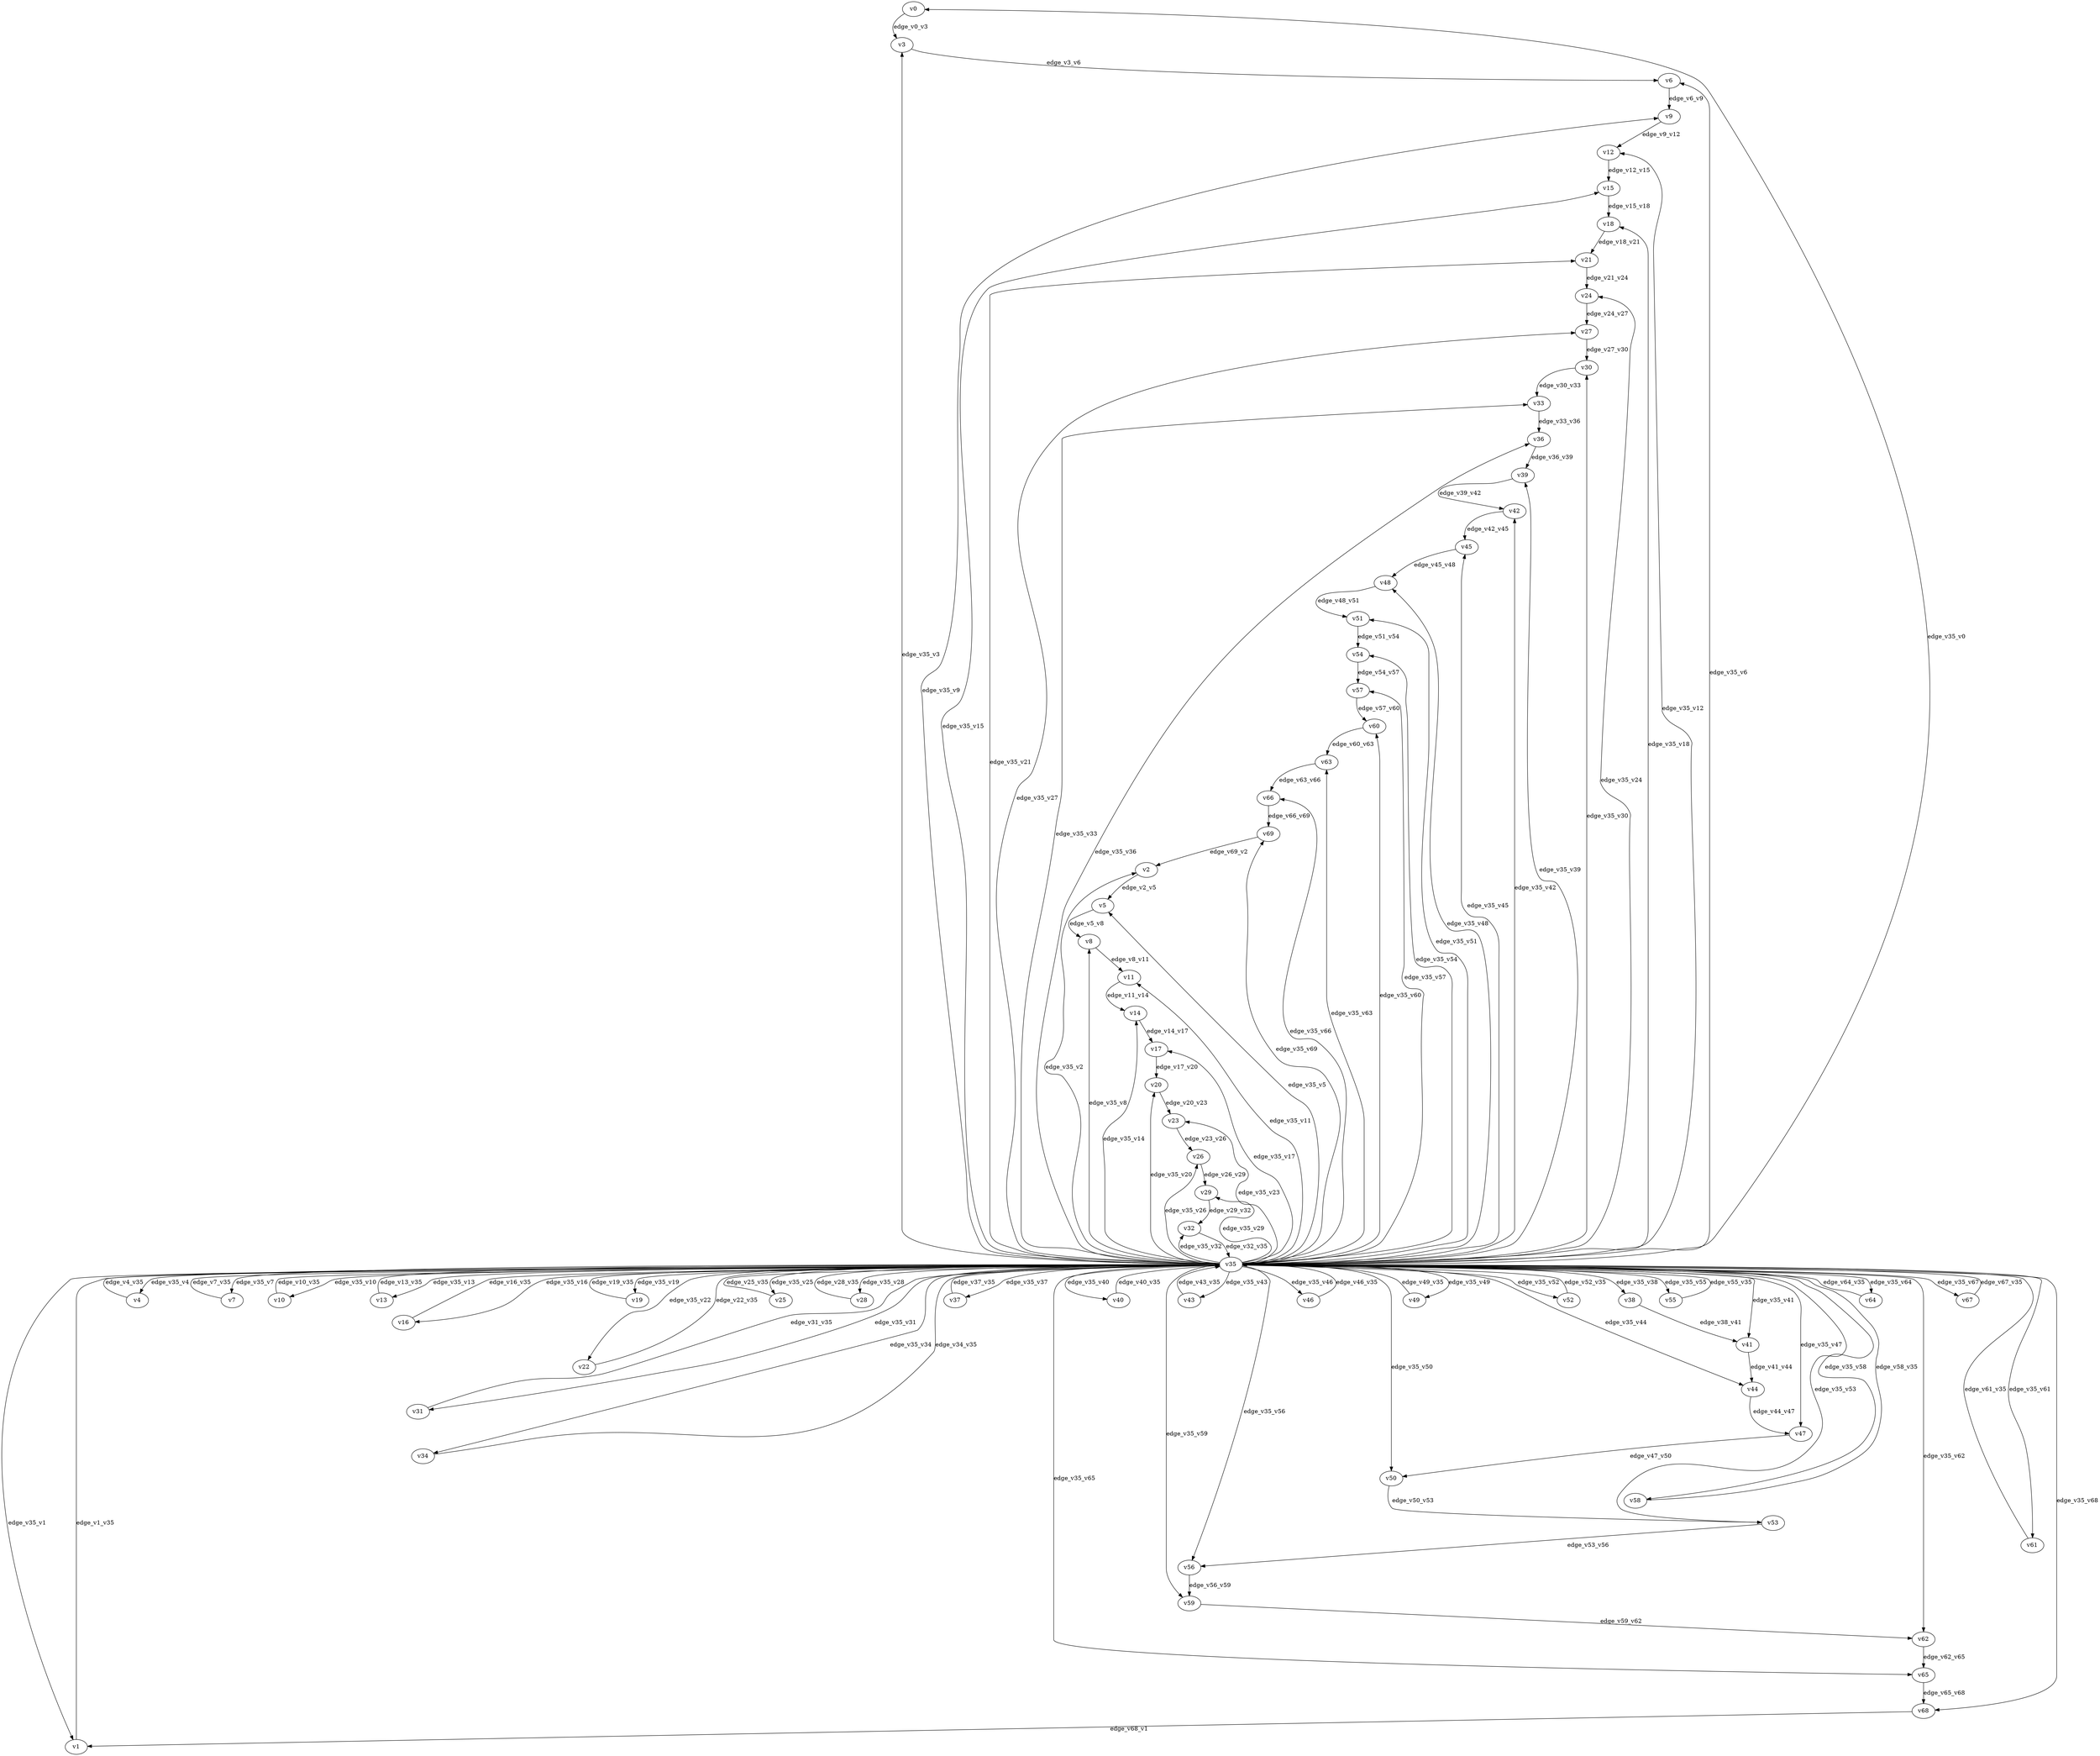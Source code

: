 digraph test093 {
    // Discounted game test case
    // Vertex properties: name [player=X]
    // Edge properties: [weight=Y, discount=Z]

    v0 [name="v0", player=0];
    v1 [name="v1", player=1];
    v2 [name="v2", player=0];
    v3 [name="v3", player=1];
    v4 [name="v4", player=0];
    v5 [name="v5", player=1];
    v6 [name="v6", player=0];
    v7 [name="v7", player=1];
    v8 [name="v8", player=0];
    v9 [name="v9", player=1];
    v10 [name="v10", player=0];
    v11 [name="v11", player=1];
    v12 [name="v12", player=0];
    v13 [name="v13", player=1];
    v14 [name="v14", player=0];
    v15 [name="v15", player=1];
    v16 [name="v16", player=0];
    v17 [name="v17", player=1];
    v18 [name="v18", player=0];
    v19 [name="v19", player=1];
    v20 [name="v20", player=0];
    v21 [name="v21", player=1];
    v22 [name="v22", player=0];
    v23 [name="v23", player=1];
    v24 [name="v24", player=0];
    v25 [name="v25", player=1];
    v26 [name="v26", player=0];
    v27 [name="v27", player=1];
    v28 [name="v28", player=0];
    v29 [name="v29", player=1];
    v30 [name="v30", player=0];
    v31 [name="v31", player=1];
    v32 [name="v32", player=0];
    v33 [name="v33", player=1];
    v34 [name="v34", player=0];
    v35 [name="v35", player=0];
    v36 [name="v36", player=0];
    v37 [name="v37", player=1];
    v38 [name="v38", player=0];
    v39 [name="v39", player=1];
    v40 [name="v40", player=0];
    v41 [name="v41", player=1];
    v42 [name="v42", player=0];
    v43 [name="v43", player=1];
    v44 [name="v44", player=0];
    v45 [name="v45", player=1];
    v46 [name="v46", player=0];
    v47 [name="v47", player=1];
    v48 [name="v48", player=0];
    v49 [name="v49", player=1];
    v50 [name="v50", player=0];
    v51 [name="v51", player=1];
    v52 [name="v52", player=0];
    v53 [name="v53", player=1];
    v54 [name="v54", player=0];
    v55 [name="v55", player=1];
    v56 [name="v56", player=0];
    v57 [name="v57", player=1];
    v58 [name="v58", player=0];
    v59 [name="v59", player=1];
    v60 [name="v60", player=0];
    v61 [name="v61", player=1];
    v62 [name="v62", player=0];
    v63 [name="v63", player=1];
    v64 [name="v64", player=0];
    v65 [name="v65", player=1];
    v66 [name="v66", player=0];
    v67 [name="v67", player=1];
    v68 [name="v68", player=0];
    v69 [name="v69", player=1];

    v35 -> v0 [label="edge_v35_v0", weight=-4.22, discount=0.359];
    v35 -> v1 [label="edge_v35_v1", weight=-0.40, discount=0.359];
    v1 -> v35 [label="edge_v1_v35", weight=2.25, discount=0.359];
    v35 -> v2 [label="edge_v35_v2", weight=-0.16, discount=0.359];
    v35 -> v3 [label="edge_v35_v3", weight=5.02, discount=0.359];
    v35 -> v4 [label="edge_v35_v4", weight=2.53, discount=0.359];
    v4 -> v35 [label="edge_v4_v35", weight=-0.19, discount=0.359];
    v35 -> v5 [label="edge_v35_v5", weight=-0.05, discount=0.359];
    v35 -> v6 [label="edge_v35_v6", weight=3.70, discount=0.359];
    v35 -> v7 [label="edge_v35_v7", weight=4.46, discount=0.359];
    v7 -> v35 [label="edge_v7_v35", weight=1.81, discount=0.359];
    v35 -> v8 [label="edge_v35_v8", weight=8.33, discount=0.359];
    v35 -> v9 [label="edge_v35_v9", weight=-5.78, discount=0.359];
    v35 -> v10 [label="edge_v35_v10", weight=6.78, discount=0.359];
    v10 -> v35 [label="edge_v10_v35", weight=7.86, discount=0.359];
    v35 -> v11 [label="edge_v35_v11", weight=-0.17, discount=0.359];
    v35 -> v12 [label="edge_v35_v12", weight=-3.16, discount=0.359];
    v35 -> v13 [label="edge_v35_v13", weight=5.28, discount=0.359];
    v13 -> v35 [label="edge_v13_v35", weight=6.75, discount=0.359];
    v35 -> v14 [label="edge_v35_v14", weight=1.04, discount=0.359];
    v35 -> v15 [label="edge_v35_v15", weight=-4.84, discount=0.359];
    v35 -> v16 [label="edge_v35_v16", weight=-0.14, discount=0.359];
    v16 -> v35 [label="edge_v16_v35", weight=-1.28, discount=0.359];
    v35 -> v17 [label="edge_v35_v17", weight=3.38, discount=0.359];
    v35 -> v18 [label="edge_v35_v18", weight=2.13, discount=0.359];
    v35 -> v19 [label="edge_v35_v19", weight=6.50, discount=0.359];
    v19 -> v35 [label="edge_v19_v35", weight=4.61, discount=0.359];
    v35 -> v20 [label="edge_v35_v20", weight=9.29, discount=0.359];
    v35 -> v21 [label="edge_v35_v21", weight=3.30, discount=0.359];
    v35 -> v22 [label="edge_v35_v22", weight=-5.16, discount=0.359];
    v22 -> v35 [label="edge_v22_v35", weight=-7.25, discount=0.359];
    v35 -> v23 [label="edge_v35_v23", weight=-5.25, discount=0.359];
    v35 -> v24 [label="edge_v35_v24", weight=-2.66, discount=0.359];
    v35 -> v25 [label="edge_v35_v25", weight=1.12, discount=0.359];
    v25 -> v35 [label="edge_v25_v35", weight=-1.03, discount=0.359];
    v35 -> v26 [label="edge_v35_v26", weight=8.28, discount=0.359];
    v35 -> v27 [label="edge_v35_v27", weight=-0.47, discount=0.359];
    v35 -> v28 [label="edge_v35_v28", weight=6.27, discount=0.359];
    v28 -> v35 [label="edge_v28_v35", weight=3.71, discount=0.359];
    v35 -> v29 [label="edge_v35_v29", weight=1.16, discount=0.359];
    v35 -> v30 [label="edge_v35_v30", weight=8.71, discount=0.359];
    v35 -> v31 [label="edge_v35_v31", weight=-2.45, discount=0.359];
    v31 -> v35 [label="edge_v31_v35", weight=-0.41, discount=0.359];
    v35 -> v32 [label="edge_v35_v32", weight=8.99, discount=0.359];
    v35 -> v33 [label="edge_v35_v33", weight=3.66, discount=0.359];
    v35 -> v34 [label="edge_v35_v34", weight=0.70, discount=0.359];
    v34 -> v35 [label="edge_v34_v35", weight=-0.15, discount=0.359];
    v35 -> v36 [label="edge_v35_v36", weight=-4.58, discount=0.359];
    v35 -> v37 [label="edge_v35_v37", weight=8.97, discount=0.359];
    v37 -> v35 [label="edge_v37_v35", weight=11.66, discount=0.359];
    v35 -> v38 [label="edge_v35_v38", weight=3.17, discount=0.359];
    v35 -> v39 [label="edge_v35_v39", weight=-1.67, discount=0.359];
    v35 -> v40 [label="edge_v35_v40", weight=4.98, discount=0.359];
    v40 -> v35 [label="edge_v40_v35", weight=5.30, discount=0.359];
    v35 -> v41 [label="edge_v35_v41", weight=8.80, discount=0.359];
    v35 -> v42 [label="edge_v35_v42", weight=6.36, discount=0.359];
    v35 -> v43 [label="edge_v35_v43", weight=9.99, discount=0.359];
    v43 -> v35 [label="edge_v43_v35", weight=11.98, discount=0.359];
    v35 -> v44 [label="edge_v35_v44", weight=-5.28, discount=0.359];
    v35 -> v45 [label="edge_v35_v45", weight=1.68, discount=0.359];
    v35 -> v46 [label="edge_v35_v46", weight=6.63, discount=0.359];
    v46 -> v35 [label="edge_v46_v35", weight=6.02, discount=0.359];
    v35 -> v47 [label="edge_v35_v47", weight=6.50, discount=0.359];
    v35 -> v48 [label="edge_v35_v48", weight=-4.57, discount=0.359];
    v35 -> v49 [label="edge_v35_v49", weight=6.31, discount=0.359];
    v49 -> v35 [label="edge_v49_v35", weight=8.63, discount=0.359];
    v35 -> v50 [label="edge_v35_v50", weight=2.52, discount=0.359];
    v35 -> v51 [label="edge_v35_v51", weight=1.64, discount=0.359];
    v35 -> v52 [label="edge_v35_v52", weight=9.81, discount=0.359];
    v52 -> v35 [label="edge_v52_v35", weight=10.81, discount=0.359];
    v35 -> v53 [label="edge_v35_v53", weight=-5.51, discount=0.359];
    v35 -> v54 [label="edge_v35_v54", weight=1.93, discount=0.359];
    v35 -> v55 [label="edge_v35_v55", weight=6.49, discount=0.359];
    v55 -> v35 [label="edge_v55_v35", weight=4.82, discount=0.359];
    v35 -> v56 [label="edge_v35_v56", weight=-4.34, discount=0.359];
    v35 -> v57 [label="edge_v35_v57", weight=-1.55, discount=0.359];
    v35 -> v58 [label="edge_v35_v58", weight=-0.55, discount=0.359];
    v58 -> v35 [label="edge_v58_v35", weight=0.68, discount=0.359];
    v35 -> v59 [label="edge_v35_v59", weight=2.42, discount=0.359];
    v35 -> v60 [label="edge_v35_v60", weight=8.48, discount=0.359];
    v35 -> v61 [label="edge_v35_v61", weight=-4.50, discount=0.359];
    v61 -> v35 [label="edge_v61_v35", weight=-7.29, discount=0.359];
    v35 -> v62 [label="edge_v35_v62", weight=6.74, discount=0.359];
    v35 -> v63 [label="edge_v35_v63", weight=8.26, discount=0.359];
    v35 -> v64 [label="edge_v35_v64", weight=5.80, discount=0.359];
    v64 -> v35 [label="edge_v64_v35", weight=6.86, discount=0.359];
    v35 -> v65 [label="edge_v35_v65", weight=7.47, discount=0.359];
    v35 -> v66 [label="edge_v35_v66", weight=-4.49, discount=0.359];
    v35 -> v67 [label="edge_v35_v67", weight=8.00, discount=0.359];
    v67 -> v35 [label="edge_v67_v35", weight=8.32, discount=0.359];
    v35 -> v68 [label="edge_v35_v68", weight=2.92, discount=0.359];
    v35 -> v69 [label="edge_v35_v69", weight=0.57, discount=0.359];
    v0 -> v3 [label="edge_v0_v3", weight=-0.18, discount=0.359];
    v2 -> v5 [label="edge_v2_v5", weight=-1.06, discount=0.359];
    v3 -> v6 [label="edge_v3_v6", weight=-0.12, discount=0.359];
    v5 -> v8 [label="edge_v5_v8", weight=-0.09, discount=0.359];
    v6 -> v9 [label="edge_v6_v9", weight=6.53, discount=0.359];
    v8 -> v11 [label="edge_v8_v11", weight=-1.48, discount=0.359];
    v9 -> v12 [label="edge_v9_v12", weight=-2.67, discount=0.359];
    v11 -> v14 [label="edge_v11_v14", weight=0.56, discount=0.359];
    v12 -> v15 [label="edge_v12_v15", weight=3.39, discount=0.359];
    v14 -> v17 [label="edge_v14_v17", weight=1.28, discount=0.359];
    v15 -> v18 [label="edge_v15_v18", weight=3.66, discount=0.359];
    v17 -> v20 [label="edge_v17_v20", weight=4.36, discount=0.359];
    v18 -> v21 [label="edge_v18_v21", weight=2.61, discount=0.359];
    v20 -> v23 [label="edge_v20_v23", weight=5.18, discount=0.359];
    v21 -> v24 [label="edge_v21_v24", weight=5.23, discount=0.359];
    v23 -> v26 [label="edge_v23_v26", weight=1.25, discount=0.359];
    v24 -> v27 [label="edge_v24_v27", weight=5.88, discount=0.359];
    v26 -> v29 [label="edge_v26_v29", weight=4.22, discount=0.359];
    v27 -> v30 [label="edge_v27_v30", weight=3.87, discount=0.359];
    v29 -> v32 [label="edge_v29_v32", weight=3.64, discount=0.359];
    v30 -> v33 [label="edge_v30_v33", weight=4.53, discount=0.359];
    v32 -> v35 [label="edge_v32_v35", weight=4.37, discount=0.359];
    v33 -> v36 [label="edge_v33_v36", weight=1.42, discount=0.359];
    v36 -> v39 [label="edge_v36_v39", weight=0.20, discount=0.359];
    v38 -> v41 [label="edge_v38_v41", weight=3.54, discount=0.359];
    v39 -> v42 [label="edge_v39_v42", weight=-0.96, discount=0.359];
    v41 -> v44 [label="edge_v41_v44", weight=0.13, discount=0.359];
    v42 -> v45 [label="edge_v42_v45", weight=2.79, discount=0.359];
    v44 -> v47 [label="edge_v44_v47", weight=5.68, discount=0.359];
    v45 -> v48 [label="edge_v45_v48", weight=-1.73, discount=0.359];
    v47 -> v50 [label="edge_v47_v50", weight=0.42, discount=0.359];
    v48 -> v51 [label="edge_v48_v51", weight=-2.80, discount=0.359];
    v50 -> v53 [label="edge_v50_v53", weight=0.04, discount=0.359];
    v51 -> v54 [label="edge_v51_v54", weight=5.40, discount=0.359];
    v53 -> v56 [label="edge_v53_v56", weight=-2.03, discount=0.359];
    v54 -> v57 [label="edge_v54_v57", weight=4.34, discount=0.359];
    v56 -> v59 [label="edge_v56_v59", weight=5.99, discount=0.359];
    v57 -> v60 [label="edge_v57_v60", weight=6.99, discount=0.359];
    v59 -> v62 [label="edge_v59_v62", weight=-0.67, discount=0.359];
    v60 -> v63 [label="edge_v60_v63", weight=-1.17, discount=0.359];
    v62 -> v65 [label="edge_v62_v65", weight=6.56, discount=0.359];
    v63 -> v66 [label="edge_v63_v66", weight=1.11, discount=0.359];
    v65 -> v68 [label="edge_v65_v68", weight=5.20, discount=0.359];
    v66 -> v69 [label="edge_v66_v69", weight=4.80, discount=0.359];
    v68 -> v1 [label="edge_v68_v1", weight=-1.04, discount=0.359];
    v69 -> v2 [label="edge_v69_v2", weight=0.18, discount=0.359];
}
